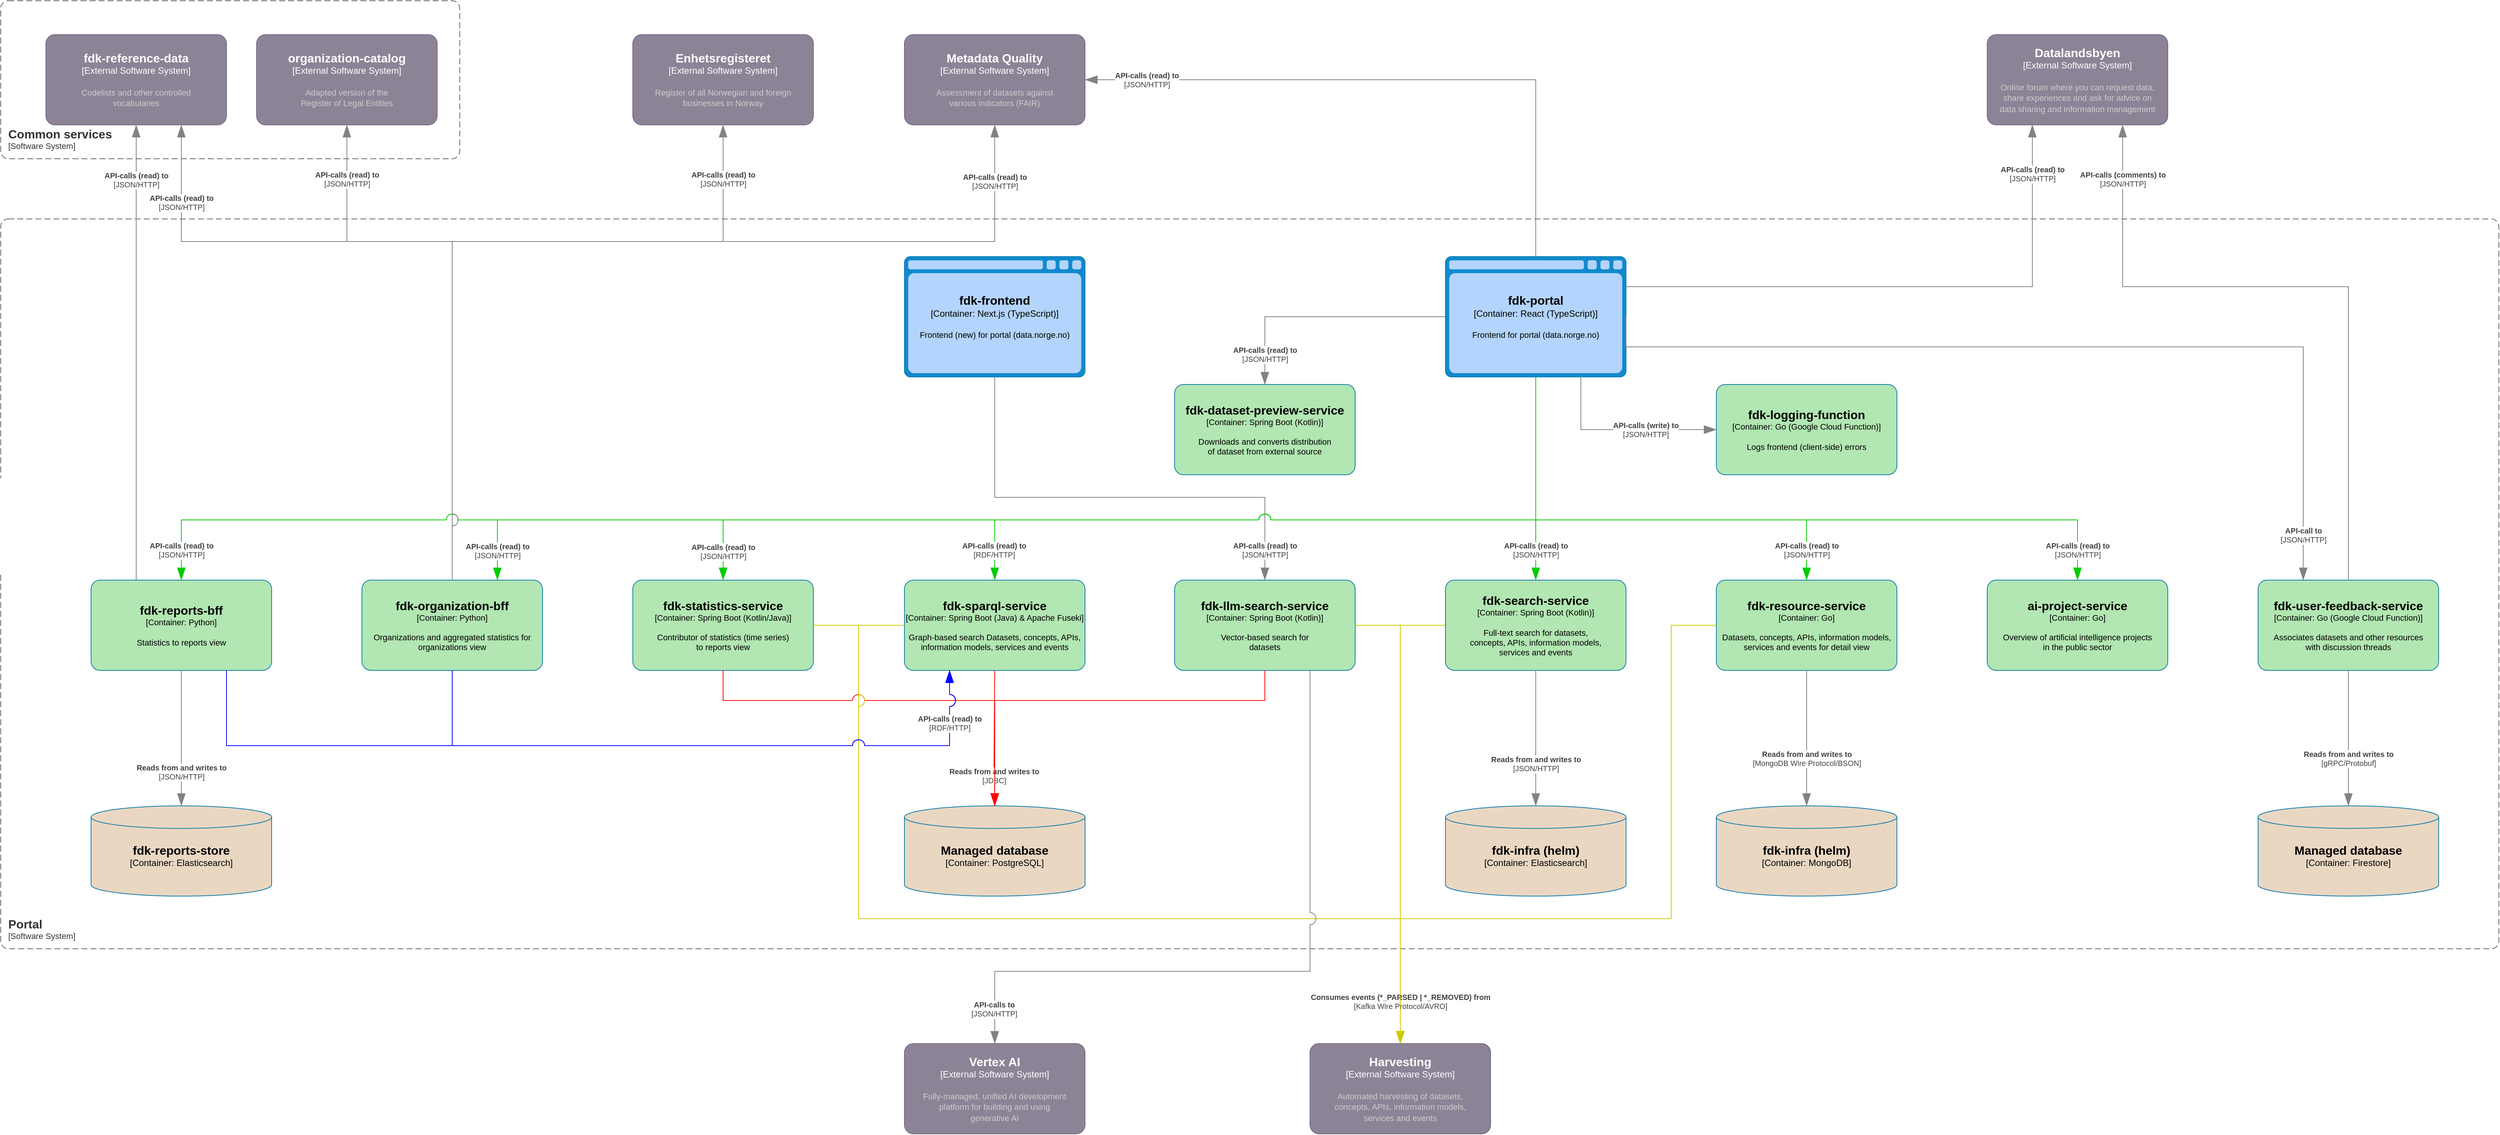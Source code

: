 <mxfile version="25.0.2">
  <diagram name="Page-1" id="CHSYY_IPw7a2U_cXjG4j">
    <mxGraphModel dx="2901" dy="3495" grid="1" gridSize="10" guides="1" tooltips="1" connect="1" arrows="1" fold="1" page="1" pageScale="1" pageWidth="827" pageHeight="1169" math="0" shadow="0">
      <root>
        <mxCell id="0" />
        <mxCell id="1" parent="0" />
        <object placeholders="1" c4Name="Portal" c4Type="SystemScopeBoundary" c4Application="Software System" label="&lt;font style=&quot;font-size: 16px&quot;&gt;&lt;b&gt;&lt;div style=&quot;text-align: left&quot;&gt;%c4Name%&lt;/div&gt;&lt;/b&gt;&lt;/font&gt;&lt;div style=&quot;text-align: left&quot;&gt;[%c4Application%]&lt;/div&gt;" id="zUsKD4K7rriTjfUqck5X-15">
          <mxCell style="rounded=1;fontSize=11;whiteSpace=wrap;html=1;dashed=1;arcSize=20;fillColor=none;strokeColor=#666666;fontColor=#333333;labelBackgroundColor=none;align=left;verticalAlign=bottom;labelBorderColor=none;spacingTop=0;spacing=10;dashPattern=8 4;metaEdit=1;rotatable=0;perimeter=rectanglePerimeter;noLabel=0;labelPadding=0;allowArrows=0;connectable=0;expand=0;recursiveResize=0;editable=1;pointerEvents=0;absoluteArcSize=1;points=[[0.25,0,0],[0.5,0,0],[0.75,0,0],[1,0.25,0],[1,0.5,0],[1,0.75,0],[0.75,1,0],[0.5,1,0],[0.25,1,0],[0,0.75,0],[0,0.5,0],[0,0.25,0]];" parent="1" vertex="1">
            <mxGeometry x="-200" y="-1740" width="3320" height="970" as="geometry" />
          </mxCell>
        </object>
        <object placeholders="1" c4Name="fdk-resource-service" c4Type="Container" c4Technology="Go" c4Description="Datasets, concepts, APIs, information models, &#xa;services and events for detail view" label="&lt;font style=&quot;font-size: 16px&quot;&gt;&lt;b&gt;%c4Name%&lt;/b&gt;&lt;/font&gt;&lt;div&gt;[%c4Type%: %c4Technology%]&lt;/div&gt;&lt;br&gt;&lt;div&gt;&lt;font style=&quot;font-size: 11px&quot;&gt;&lt;font&gt;%c4Description%&lt;/font&gt;&lt;/font&gt;&lt;/div&gt;" link="https://github.com/Informasjonsforvaltning/fdk-resource-service" id="XxImVjkveBySnBUIPTH4-15">
          <mxCell style="rounded=1;whiteSpace=wrap;html=1;fontSize=11;labelBackgroundColor=none;fillColor=#B2E6B2;fontColor=#000000;align=center;arcSize=10;strokeColor=#0E7DAD;metaEdit=1;resizable=0;points=[[0.25,0,0],[0.5,0,0],[0.75,0,0],[1,0.25,0],[1,0.5,0],[1,0.75,0],[0.75,1,0],[0.5,1,0],[0.25,1,0],[0,0.75,0],[0,0.5,0],[0,0.25,0]];" parent="1" vertex="1">
            <mxGeometry x="2080" y="-1260" width="240" height="120" as="geometry" />
          </mxCell>
        </object>
        <object placeholders="1" c4Name="fdk-infra (helm)" c4Type="Container" c4Technology="MongoDB" c4Description="" label="&lt;font style=&quot;font-size: 16px&quot;&gt;&lt;b&gt;%c4Name%&lt;/b&gt;&lt;/font&gt;&lt;div&gt;[%c4Type%:&amp;nbsp;%c4Technology%]&lt;/div&gt;&lt;br&gt;&lt;div&gt;&lt;font style=&quot;font-size: 11px&quot;&gt;&lt;font&gt;%c4Description%&lt;/font&gt;&lt;/font&gt;&lt;/div&gt;" link="https://github.com/Informasjonsforvaltning/fdk-infra" id="XxImVjkveBySnBUIPTH4-16">
          <mxCell style="shape=cylinder3;size=15;whiteSpace=wrap;html=1;boundedLbl=1;rounded=0;labelBackgroundColor=none;fillColor=#EAD7C2;fontSize=12;fontColor=#000000;align=center;strokeColor=#0E7DAD;metaEdit=1;points=[[0.5,0,0],[1,0.25,0],[1,0.5,0],[1,0.75,0],[0.5,1,0],[0,0.75,0],[0,0.5,0],[0,0.25,0]];resizable=0;" parent="1" vertex="1">
            <mxGeometry x="2080" y="-960" width="240" height="120" as="geometry" />
          </mxCell>
        </object>
        <object placeholders="1" c4Type="Relationship" c4Technology="MongoDB Wire Protocol/BSON" c4Description="Reads from and writes to" label="&lt;div style=&quot;text-align: left&quot;&gt;&lt;div style=&quot;text-align: center&quot;&gt;&lt;b&gt;%c4Description%&lt;/b&gt;&lt;/div&gt;&lt;div style=&quot;text-align: center&quot;&gt;[%c4Technology%]&lt;/div&gt;&lt;/div&gt;" id="XxImVjkveBySnBUIPTH4-17">
          <mxCell style="endArrow=blockThin;html=1;fontSize=10;fontColor=#404040;strokeWidth=1;endFill=1;strokeColor=#828282;elbow=vertical;metaEdit=1;endSize=14;startSize=14;jumpStyle=arc;jumpSize=16;rounded=0;edgeStyle=orthogonalEdgeStyle;entryX=0.5;entryY=0;entryDx=0;entryDy=0;entryPerimeter=0;exitX=0.5;exitY=1;exitDx=0;exitDy=0;exitPerimeter=0;" parent="1" source="XxImVjkveBySnBUIPTH4-15" target="XxImVjkveBySnBUIPTH4-16" edge="1">
            <mxGeometry x="0.294" width="240" relative="1" as="geometry">
              <mxPoint x="2530" y="-1020" as="sourcePoint" />
              <mxPoint x="2390" y="-1010" as="targetPoint" />
              <Array as="points" />
              <mxPoint as="offset" />
            </mxGeometry>
          </mxCell>
        </object>
        <object placeholders="1" c4Type="Relationship" c4Technology="Kafka Wire Protocol/AVRO" c4Description="Consumes events (*_PARSED | *_REMOVED) from" label="&lt;div style=&quot;text-align: left&quot;&gt;&lt;div style=&quot;text-align: center&quot;&gt;&lt;b&gt;%c4Description%&lt;/b&gt;&lt;/div&gt;&lt;div style=&quot;text-align: center&quot;&gt;[%c4Technology%]&lt;/div&gt;&lt;/div&gt;" id="XxImVjkveBySnBUIPTH4-18">
          <mxCell style="endArrow=blockThin;html=1;fontSize=10;fontColor=#404040;strokeWidth=1;endFill=1;strokeColor=#CCCC00;elbow=vertical;metaEdit=1;endSize=14;startSize=14;jumpStyle=arc;jumpSize=16;rounded=0;edgeStyle=orthogonalEdgeStyle;exitX=0;exitY=0.5;exitDx=0;exitDy=0;exitPerimeter=0;entryX=0.5;entryY=0;entryDx=0;entryDy=0;entryPerimeter=0;" parent="1" source="p7JK2u9Tp6FGzR-S2-2a-5" target="sZRFwcGclXvXQx350i3U-1" edge="1">
            <mxGeometry x="0.818" width="240" relative="1" as="geometry">
              <mxPoint x="2170" y="-1430" as="sourcePoint" />
              <mxPoint x="1720" y="-630" as="targetPoint" />
              <mxPoint as="offset" />
              <Array as="points">
                <mxPoint x="1660" y="-1200" />
              </Array>
            </mxGeometry>
          </mxCell>
        </object>
        <object placeholders="1" c4Name="fdk-llm-search-service" c4Type="Container" c4Technology="Spring Boot (Kotlin)" c4Description="Vector-based search for &#xa;datasets" label="&lt;font style=&quot;font-size: 16px&quot;&gt;&lt;b&gt;%c4Name%&lt;/b&gt;&lt;/font&gt;&lt;div&gt;[%c4Type%: %c4Technology%]&lt;/div&gt;&lt;br&gt;&lt;div&gt;&lt;font style=&quot;font-size: 11px&quot;&gt;&lt;font&gt;%c4Description%&lt;/font&gt;&lt;/font&gt;&lt;/div&gt;" link="https://github.com/Informasjonsforvaltning/fdk-llm-search-service" id="p7JK2u9Tp6FGzR-S2-2a-1">
          <mxCell style="rounded=1;whiteSpace=wrap;html=1;fontSize=11;labelBackgroundColor=none;fillColor=#B2E6B2;fontColor=#000000;align=center;arcSize=10;strokeColor=#0E7DAD;metaEdit=1;resizable=0;points=[[0.25,0,0],[0.5,0,0],[0.75,0,0],[1,0.25,0],[1,0.5,0],[1,0.75,0],[0.75,1,0],[0.5,1,0],[0.25,1,0],[0,0.75,0],[0,0.5,0],[0,0.25,0]];" parent="1" vertex="1">
            <mxGeometry x="1360" y="-1260" width="240" height="120" as="geometry" />
          </mxCell>
        </object>
        <object placeholders="1" c4Name="Managed database" c4Type="Container" c4Technology="PostgreSQL" c4Description="" label="&lt;font style=&quot;font-size: 16px&quot;&gt;&lt;b&gt;%c4Name%&lt;/b&gt;&lt;/font&gt;&lt;div&gt;[%c4Type%:&amp;nbsp;%c4Technology%]&lt;/div&gt;&lt;br&gt;&lt;div&gt;&lt;font style=&quot;font-size: 11px&quot;&gt;&lt;font&gt;%c4Description%&lt;/font&gt;&lt;/font&gt;&lt;/div&gt;" id="p7JK2u9Tp6FGzR-S2-2a-3">
          <mxCell style="shape=cylinder3;size=15;whiteSpace=wrap;html=1;boundedLbl=1;rounded=0;labelBackgroundColor=none;fillColor=#EAD7C2;fontSize=12;fontColor=#000000;align=center;strokeColor=#0E7DAD;metaEdit=1;points=[[0.5,0,0],[1,0.25,0],[1,0.5,0],[1,0.75,0],[0.5,1,0],[0,0.75,0],[0,0.5,0],[0,0.25,0]];resizable=0;" parent="1" vertex="1">
            <mxGeometry x="1001" y="-960" width="240" height="120" as="geometry" />
          </mxCell>
        </object>
        <object placeholders="1" c4Name="fdk-search-service" c4Type="Container" c4Technology="Spring Boot (Kotlin)" c4Description="Full-text search for datasets,&#xa;concepts, APIs, information models, &#xa;services and events" label="&lt;font style=&quot;font-size: 16px&quot;&gt;&lt;b&gt;%c4Name%&lt;/b&gt;&lt;/font&gt;&lt;div&gt;[%c4Type%: %c4Technology%]&lt;/div&gt;&lt;br&gt;&lt;div&gt;&lt;font style=&quot;font-size: 11px&quot;&gt;&lt;font&gt;%c4Description%&lt;/font&gt;&lt;/font&gt;&lt;/div&gt;" link="https://github.com/Informasjonsforvaltning/fdk-search-service" id="p7JK2u9Tp6FGzR-S2-2a-5">
          <mxCell style="rounded=1;whiteSpace=wrap;html=1;fontSize=11;labelBackgroundColor=none;fillColor=#B2E6B2;fontColor=#000000;align=center;arcSize=10;strokeColor=#0E7DAD;metaEdit=1;resizable=0;points=[[0.25,0,0],[0.5,0,0],[0.75,0,0],[1,0.25,0],[1,0.5,0],[1,0.75,0],[0.75,1,0],[0.5,1,0],[0.25,1,0],[0,0.75,0],[0,0.5,0],[0,0.25,0]];" parent="1" vertex="1">
            <mxGeometry x="1720" y="-1260" width="240" height="120" as="geometry" />
          </mxCell>
        </object>
        <object placeholders="1" c4Name="fdk-infra (helm)" c4Type="Container" c4Technology="Elasticsearch" c4Description="" label="&lt;font style=&quot;font-size: 16px&quot;&gt;&lt;b&gt;%c4Name%&lt;/b&gt;&lt;/font&gt;&lt;div&gt;[%c4Type%:&amp;nbsp;%c4Technology%]&lt;/div&gt;&lt;br&gt;&lt;div&gt;&lt;font style=&quot;font-size: 11px&quot;&gt;&lt;font&gt;%c4Description%&lt;/font&gt;&lt;/font&gt;&lt;/div&gt;" link="https://github.com/Informasjonsforvaltning/fdk-infra" id="p7JK2u9Tp6FGzR-S2-2a-6">
          <mxCell style="shape=cylinder3;size=15;whiteSpace=wrap;html=1;boundedLbl=1;rounded=0;labelBackgroundColor=none;fillColor=#EAD7C2;fontSize=12;fontColor=#000000;align=center;strokeColor=#0E7DAD;metaEdit=1;points=[[0.5,0,0],[1,0.25,0],[1,0.5,0],[1,0.75,0],[0.5,1,0],[0,0.75,0],[0,0.5,0],[0,0.25,0]];resizable=0;" parent="1" vertex="1">
            <mxGeometry x="1720" y="-960" width="240" height="120" as="geometry" />
          </mxCell>
        </object>
        <object placeholders="1" c4Type="Relationship" c4Technology="JDBC" c4Description="Reads from and writes to" label="&lt;div style=&quot;text-align: left&quot;&gt;&lt;div style=&quot;text-align: center&quot;&gt;&lt;b&gt;%c4Description%&lt;/b&gt;&lt;/div&gt;&lt;div style=&quot;text-align: center&quot;&gt;[%c4Technology%]&lt;/div&gt;&lt;/div&gt;" id="nW2NECH-qGp-yP3_x7-t-1">
          <mxCell style="endArrow=blockThin;html=1;fontSize=10;fontColor=#404040;strokeWidth=1;endFill=1;strokeColor=#FF0000;elbow=vertical;metaEdit=1;endSize=14;startSize=14;jumpStyle=arc;jumpSize=16;rounded=0;edgeStyle=orthogonalEdgeStyle;exitX=0.5;exitY=1;exitDx=0;exitDy=0;exitPerimeter=0;entryX=0.5;entryY=0;entryDx=0;entryDy=0;entryPerimeter=0;" parent="1" source="nW2NECH-qGp-yP3_x7-t-4" target="p7JK2u9Tp6FGzR-S2-2a-3" edge="1">
            <mxGeometry x="0.56" y="-1" width="240" relative="1" as="geometry">
              <mxPoint x="1790" y="-1300" as="sourcePoint" />
              <mxPoint x="1410" y="-930" as="targetPoint" />
              <Array as="points">
                <mxPoint x="1121" y="-1100" />
                <mxPoint x="1120" y="-1100" />
                <mxPoint x="1120" y="-1010" />
                <mxPoint x="1121" y="-1010" />
              </Array>
              <mxPoint as="offset" />
            </mxGeometry>
          </mxCell>
        </object>
        <object placeholders="1" c4Type="Relationship" c4Technology="JSON/HTTP" c4Description="Reads from and writes to" label="&lt;div style=&quot;text-align: left&quot;&gt;&lt;div style=&quot;text-align: center&quot;&gt;&lt;b&gt;%c4Description%&lt;/b&gt;&lt;/div&gt;&lt;div style=&quot;text-align: center&quot;&gt;[%c4Technology%]&lt;/div&gt;&lt;/div&gt;" id="nW2NECH-qGp-yP3_x7-t-2">
          <mxCell style="endArrow=blockThin;html=1;fontSize=10;fontColor=#404040;strokeWidth=1;endFill=1;strokeColor=#828282;elbow=vertical;metaEdit=1;endSize=14;startSize=14;jumpStyle=arc;jumpSize=16;rounded=0;edgeStyle=orthogonalEdgeStyle;exitX=0.5;exitY=1;exitDx=0;exitDy=0;exitPerimeter=0;entryX=0.5;entryY=0;entryDx=0;entryDy=0;entryPerimeter=0;" parent="1" source="p7JK2u9Tp6FGzR-S2-2a-5" target="p7JK2u9Tp6FGzR-S2-2a-6" edge="1">
            <mxGeometry x="0.375" width="240" relative="1" as="geometry">
              <mxPoint x="2380" y="-1293" as="sourcePoint" />
              <mxPoint x="2170" y="-1863" as="targetPoint" />
              <Array as="points">
                <mxPoint x="1840" y="-1070" />
                <mxPoint x="1840" y="-1070" />
              </Array>
              <mxPoint as="offset" />
            </mxGeometry>
          </mxCell>
        </object>
        <object placeholders="1" c4Name="fdk-sparql-service" c4Type="Container" c4Technology="Spring Boot (Java) &amp; Apache Fuseki" c4Description="Graph-based search Datasets, concepts, APIs, information models, services and events" label="&lt;font style=&quot;font-size: 16px&quot;&gt;&lt;b&gt;%c4Name%&lt;/b&gt;&lt;/font&gt;&lt;div&gt;[%c4Type%: %c4Technology%]&lt;/div&gt;&lt;br&gt;&lt;div&gt;&lt;font style=&quot;font-size: 11px&quot;&gt;&lt;font&gt;%c4Description%&lt;/font&gt;&lt;/font&gt;&lt;/div&gt;" link="https://github.com/Informasjonsforvaltning/fdk-sparql-service" id="nW2NECH-qGp-yP3_x7-t-4">
          <mxCell style="rounded=1;whiteSpace=wrap;html=1;fontSize=11;labelBackgroundColor=none;fillColor=#B2E6B2;fontColor=#000000;align=center;arcSize=10;strokeColor=#0E7DAD;metaEdit=1;resizable=0;points=[[0.25,0,0],[0.5,0,0],[0.75,0,0],[1,0.25,0],[1,0.5,0],[1,0.75,0],[0.75,1,0],[0.5,1,0],[0.25,1,0],[0,0.75,0],[0,0.5,0],[0,0.25,0]];" parent="1" vertex="1">
            <mxGeometry x="1001" y="-1260" width="240" height="120" as="geometry" />
          </mxCell>
        </object>
        <object placeholders="1" c4Type="Relationship" id="nW2NECH-qGp-yP3_x7-t-5">
          <mxCell style="endArrow=blockThin;html=1;fontSize=10;fontColor=#404040;strokeWidth=1;endFill=1;strokeColor=#CCCC00;elbow=vertical;metaEdit=1;endSize=14;startSize=14;jumpStyle=arc;jumpSize=16;rounded=0;edgeStyle=orthogonalEdgeStyle;entryX=0.5;entryY=0;entryDx=0;entryDy=0;entryPerimeter=0;exitX=0;exitY=0.5;exitDx=0;exitDy=0;exitPerimeter=0;" parent="1" source="XxImVjkveBySnBUIPTH4-15" target="sZRFwcGclXvXQx350i3U-1" edge="1">
            <mxGeometry width="240" relative="1" as="geometry">
              <mxPoint x="1910" y="-1250" as="sourcePoint" />
              <mxPoint x="1720" y="-630" as="targetPoint" />
              <Array as="points">
                <mxPoint x="2020" y="-1200" />
                <mxPoint x="2020" y="-810" />
                <mxPoint x="1660" y="-810" />
              </Array>
            </mxGeometry>
          </mxCell>
        </object>
        <object placeholders="1" c4Type="Relationship" id="nW2NECH-qGp-yP3_x7-t-6">
          <mxCell style="endArrow=blockThin;html=1;fontSize=10;fontColor=#404040;strokeWidth=1;endFill=1;strokeColor=#CCCC00;elbow=vertical;metaEdit=1;endSize=14;startSize=14;jumpStyle=arc;jumpSize=16;rounded=0;edgeStyle=orthogonalEdgeStyle;exitX=1;exitY=0.5;exitDx=0;exitDy=0;exitPerimeter=0;entryX=0.5;entryY=0;entryDx=0;entryDy=0;entryPerimeter=0;" parent="1" source="p7JK2u9Tp6FGzR-S2-2a-1" target="sZRFwcGclXvXQx350i3U-1" edge="1">
            <mxGeometry width="240" relative="1" as="geometry">
              <mxPoint x="1910" y="-1250" as="sourcePoint" />
              <mxPoint x="1720" y="-630" as="targetPoint" />
              <Array as="points">
                <mxPoint x="1660" y="-1200" />
              </Array>
            </mxGeometry>
          </mxCell>
        </object>
        <object placeholders="1" c4Type="Relationship" id="nW2NECH-qGp-yP3_x7-t-7">
          <mxCell style="endArrow=blockThin;html=1;fontSize=10;fontColor=#404040;strokeWidth=1;endFill=1;strokeColor=#CCCC00;elbow=vertical;metaEdit=1;endSize=14;startSize=14;jumpStyle=arc;jumpSize=16;rounded=0;edgeStyle=orthogonalEdgeStyle;exitX=0;exitY=0.5;exitDx=0;exitDy=0;exitPerimeter=0;entryX=0.5;entryY=0;entryDx=0;entryDy=0;entryPerimeter=0;" parent="1" source="nW2NECH-qGp-yP3_x7-t-4" target="sZRFwcGclXvXQx350i3U-1" edge="1">
            <mxGeometry width="240" relative="1" as="geometry">
              <mxPoint x="1570" y="-1310" as="sourcePoint" />
              <mxPoint x="1720" y="-630" as="targetPoint" />
              <Array as="points">
                <mxPoint x="940" y="-1200" />
                <mxPoint x="940" y="-810" />
                <mxPoint x="1660" y="-810" />
              </Array>
            </mxGeometry>
          </mxCell>
        </object>
        <object placeholders="1" c4Type="Relationship" id="nW2NECH-qGp-yP3_x7-t-9">
          <mxCell style="endArrow=blockThin;html=1;fontSize=10;fontColor=#404040;strokeWidth=1;endFill=1;strokeColor=#FF0000;elbow=vertical;metaEdit=1;endSize=14;startSize=14;jumpStyle=arc;jumpSize=16;rounded=0;edgeStyle=orthogonalEdgeStyle;exitX=0.5;exitY=1;exitDx=0;exitDy=0;exitPerimeter=0;entryX=0.5;entryY=0;entryDx=0;entryDy=0;entryPerimeter=0;" parent="1" source="p7JK2u9Tp6FGzR-S2-2a-1" target="p7JK2u9Tp6FGzR-S2-2a-3" edge="1">
            <mxGeometry width="240" relative="1" as="geometry">
              <mxPoint x="1290" y="-1190" as="sourcePoint" />
              <mxPoint x="1340" y="-1290" as="targetPoint" />
              <Array as="points">
                <mxPoint x="1480" y="-1100" />
                <mxPoint x="1121" y="-1100" />
              </Array>
            </mxGeometry>
          </mxCell>
        </object>
        <object placeholders="1" c4Name="fdk-portal" c4Type="Container" c4Technology="React (TypeScript)" c4Description="Frontend for portal (data.norge.no)" label="&lt;font style=&quot;font-size: 16px&quot;&gt;&lt;b&gt;%c4Name%&lt;/b&gt;&lt;/font&gt;&lt;div&gt;[%c4Type%:&amp;nbsp;%c4Technology%]&lt;/div&gt;&lt;br&gt;&lt;div&gt;&lt;font style=&quot;font-size: 11px&quot;&gt;&lt;font&gt;%c4Description%&lt;/font&gt;&lt;/font&gt;&lt;/div&gt;" link="https://github.com/Informasjonsforvaltning/fdk-portal" id="nW2NECH-qGp-yP3_x7-t-11">
          <mxCell style="shape=mxgraph.c4.webBrowserContainer2;whiteSpace=wrap;html=1;boundedLbl=1;rounded=0;labelBackgroundColor=none;strokeColor=#118ACD;fillColor=#B3D4FC;strokeColor=#118ACD;strokeColor2=#0E7DAD;fontSize=12;fontColor=#000000;align=center;metaEdit=1;points=[[0.5,0,0],[1,0.25,0],[1,0.5,0],[1,0.75,0],[0.5,1,0],[0,0.75,0],[0,0.5,0],[0,0.25,0]];resizable=0;" parent="1" vertex="1">
            <mxGeometry x="1720" y="-1690" width="240" height="160" as="geometry" />
          </mxCell>
        </object>
        <object placeholders="1" c4Name="fdk-frontend" c4Type="Container" c4Technology="Next.js (TypeScript)" c4Description="Frontend (new) for portal (data.norge.no)" label="&lt;font style=&quot;font-size: 16px&quot;&gt;&lt;b&gt;%c4Name%&lt;/b&gt;&lt;/font&gt;&lt;div&gt;[%c4Type%:&amp;nbsp;%c4Technology%]&lt;/div&gt;&lt;br&gt;&lt;div&gt;&lt;font style=&quot;font-size: 11px&quot;&gt;&lt;font&gt;%c4Description%&lt;/font&gt;&lt;/font&gt;&lt;/div&gt;" link="https://github.com/Informasjonsforvaltning/fdk-frontend" id="nW2NECH-qGp-yP3_x7-t-12">
          <mxCell style="shape=mxgraph.c4.webBrowserContainer2;whiteSpace=wrap;html=1;boundedLbl=1;rounded=0;labelBackgroundColor=none;strokeColor=#118ACD;fillColor=#B3D4FC;strokeColor=#118ACD;strokeColor2=#0E7DAD;fontSize=12;fontColor=#000000;align=center;metaEdit=1;points=[[0.5,0,0],[1,0.25,0],[1,0.5,0],[1,0.75,0],[0.5,1,0],[0,0.75,0],[0,0.5,0],[0,0.25,0]];resizable=0;" parent="1" vertex="1">
            <mxGeometry x="1001" y="-1690" width="240" height="160" as="geometry" />
          </mxCell>
        </object>
        <object placeholders="1" c4Name="fdk-statistics-service" c4Type="Container" c4Technology="Spring Boot (Kotlin/Java)" c4Description="Contributor of statistics (time series) &#xa;to reports view" label="&lt;font style=&quot;font-size: 16px&quot;&gt;&lt;b&gt;%c4Name%&lt;/b&gt;&lt;/font&gt;&lt;div&gt;[%c4Type%: %c4Technology%]&lt;/div&gt;&lt;br&gt;&lt;div&gt;&lt;font style=&quot;font-size: 11px&quot;&gt;&lt;font&gt;%c4Description%&lt;/font&gt;&lt;/font&gt;&lt;/div&gt;" link="https://github.com/Informasjonsforvaltning/fdk-statistics-service" id="nW2NECH-qGp-yP3_x7-t-14">
          <mxCell style="rounded=1;whiteSpace=wrap;html=1;fontSize=11;labelBackgroundColor=none;fillColor=#B2E6B2;fontColor=#000000;align=center;arcSize=10;strokeColor=#0E7DAD;metaEdit=1;resizable=0;points=[[0.25,0,0],[0.5,0,0],[0.75,0,0],[1,0.25,0],[1,0.5,0],[1,0.75,0],[0.75,1,0],[0.5,1,0],[0.25,1,0],[0,0.75,0],[0,0.5,0],[0,0.25,0]];" parent="1" vertex="1">
            <mxGeometry x="640" y="-1260" width="240" height="120" as="geometry" />
          </mxCell>
        </object>
        <object placeholders="1" c4Type="Relationship" id="nW2NECH-qGp-yP3_x7-t-15">
          <mxCell style="endArrow=blockThin;html=1;fontSize=10;fontColor=#404040;strokeWidth=1;endFill=1;strokeColor=#FF0000;elbow=vertical;metaEdit=1;endSize=14;startSize=14;jumpStyle=arc;jumpSize=16;rounded=0;edgeStyle=orthogonalEdgeStyle;exitX=0.5;exitY=1;exitDx=0;exitDy=0;exitPerimeter=0;entryX=0.5;entryY=0;entryDx=0;entryDy=0;entryPerimeter=0;" parent="1" source="nW2NECH-qGp-yP3_x7-t-14" target="p7JK2u9Tp6FGzR-S2-2a-3" edge="1">
            <mxGeometry width="240" relative="1" as="geometry">
              <mxPoint x="880" y="-1130" as="sourcePoint" />
              <mxPoint x="980" y="-970" as="targetPoint" />
              <Array as="points">
                <mxPoint x="760" y="-1100" />
                <mxPoint x="1121" y="-1100" />
              </Array>
            </mxGeometry>
          </mxCell>
        </object>
        <object placeholders="1" c4Name="ai-project-service" c4Type="Container" c4Technology="Go" c4Description="Overview of artificial intelligence projects &#xa;in the public sector " label="&lt;font style=&quot;font-size: 16px&quot;&gt;&lt;b&gt;%c4Name%&lt;/b&gt;&lt;/font&gt;&lt;div&gt;[%c4Type%: %c4Technology%]&lt;/div&gt;&lt;br&gt;&lt;div&gt;&lt;font style=&quot;font-size: 11px&quot;&gt;&lt;font&gt;%c4Description%&lt;/font&gt;&lt;/font&gt;&lt;/div&gt;" link="https://github.com/Informasjonsforvaltning/ai-project-service" id="nW2NECH-qGp-yP3_x7-t-16">
          <mxCell style="rounded=1;whiteSpace=wrap;html=1;fontSize=11;labelBackgroundColor=none;fillColor=#B2E6B2;fontColor=#000000;align=center;arcSize=10;strokeColor=#0E7DAD;metaEdit=1;resizable=0;points=[[0.25,0,0],[0.5,0,0],[0.75,0,0],[1,0.25,0],[1,0.5,0],[1,0.75,0],[0.75,1,0],[0.5,1,0],[0.25,1,0],[0,0.75,0],[0,0.5,0],[0,0.25,0]];" parent="1" vertex="1">
            <mxGeometry x="2440" y="-1260" width="240" height="120" as="geometry" />
          </mxCell>
        </object>
        <object placeholders="1" c4Name="Metadata Quality" c4Type="External Software System" c4Description="Assessment of datasets against &#xa;various indicators (FAIR) " label="&lt;font style=&quot;font-size: 16px&quot;&gt;&lt;b&gt;%c4Name%&lt;/b&gt;&lt;/font&gt;&lt;div&gt;[%c4Type%]&lt;/div&gt;&lt;br&gt;&lt;div&gt;&lt;font style=&quot;font-size: 11px&quot;&gt;&lt;font color=&quot;#cccccc&quot;&gt;%c4Description%&lt;/font&gt;&lt;/div&gt;" id="_vyxTcZw6GyeY8RxzNZZ-1">
          <mxCell style="rounded=1;whiteSpace=wrap;html=1;labelBackgroundColor=none;fillColor=#8C8496;fontColor=#ffffff;align=center;arcSize=10;strokeColor=#736782;metaEdit=1;resizable=0;points=[[0.25,0,0],[0.5,0,0],[0.75,0,0],[1,0.25,0],[1,0.5,0],[1,0.75,0],[0.75,1,0],[0.5,1,0],[0.25,1,0],[0,0.75,0],[0,0.5,0],[0,0.25,0]];" parent="1" vertex="1">
            <mxGeometry x="1001" y="-1985" width="240" height="120" as="geometry" />
          </mxCell>
        </object>
        <object placeholders="1" c4Type="Relationship" c4Technology="JSON/HTTP" c4Description="API-calls (read) to" label="&lt;div style=&quot;text-align: left&quot;&gt;&lt;div style=&quot;text-align: center&quot;&gt;&lt;b&gt;%c4Description%&lt;/b&gt;&lt;/div&gt;&lt;div style=&quot;text-align: center&quot;&gt;[%c4Technology%]&lt;/div&gt;&lt;/div&gt;" id="u2mvewKN4Tb6ZUrqV5FW-1">
          <mxCell style="endArrow=blockThin;html=1;fontSize=10;fontColor=#404040;strokeWidth=1;endFill=1;strokeColor=#828282;elbow=vertical;metaEdit=1;endSize=14;startSize=14;jumpStyle=arc;jumpSize=16;rounded=0;edgeStyle=orthogonalEdgeStyle;exitX=0.5;exitY=1;exitDx=0;exitDy=0;exitPerimeter=0;entryX=0.5;entryY=0;entryDx=0;entryDy=0;entryPerimeter=0;" parent="1" source="nW2NECH-qGp-yP3_x7-t-12" target="p7JK2u9Tp6FGzR-S2-2a-1" edge="1">
            <mxGeometry x="0.873" width="240" relative="1" as="geometry">
              <mxPoint x="1720" y="-1130" as="sourcePoint" />
              <mxPoint x="1720" y="-970" as="targetPoint" />
              <Array as="points">
                <mxPoint x="1121" y="-1370" />
                <mxPoint x="1480" y="-1370" />
              </Array>
              <mxPoint as="offset" />
            </mxGeometry>
          </mxCell>
        </object>
        <object placeholders="1" c4Type="Relationship" c4Technology="JSON/HTTP" c4Description="API-calls (read) to" label="&lt;div style=&quot;text-align: left&quot;&gt;&lt;div style=&quot;text-align: center&quot;&gt;&lt;b&gt;%c4Description%&lt;/b&gt;&lt;/div&gt;&lt;div style=&quot;text-align: center&quot;&gt;[%c4Technology%]&lt;/div&gt;&lt;/div&gt;" id="u2mvewKN4Tb6ZUrqV5FW-2">
          <mxCell style="endArrow=blockThin;html=1;fontSize=10;fontColor=#404040;strokeWidth=1;endFill=1;strokeColor=#00CC00;elbow=vertical;metaEdit=1;endSize=14;startSize=14;jumpStyle=arc;jumpSize=16;rounded=0;edgeStyle=orthogonalEdgeStyle;exitX=0.5;exitY=1;exitDx=0;exitDy=0;exitPerimeter=0;entryX=0.5;entryY=0;entryDx=0;entryDy=0;entryPerimeter=0;" parent="1" source="nW2NECH-qGp-yP3_x7-t-11" target="p7JK2u9Tp6FGzR-S2-2a-5" edge="1">
            <mxGeometry x="0.704" width="240" relative="1" as="geometry">
              <mxPoint x="1300" y="-1520" as="sourcePoint" />
              <mxPoint x="1300" y="-1250" as="targetPoint" />
              <Array as="points">
                <mxPoint x="1840" y="-1420" />
                <mxPoint x="1840" y="-1420" />
              </Array>
              <mxPoint as="offset" />
            </mxGeometry>
          </mxCell>
        </object>
        <object placeholders="1" c4Type="Relationship" id="u2mvewKN4Tb6ZUrqV5FW-9">
          <mxCell style="endArrow=blockThin;html=1;fontSize=10;fontColor=#404040;strokeWidth=1;endFill=1;strokeColor=#CCCC00;elbow=vertical;metaEdit=1;endSize=14;startSize=14;jumpStyle=arc;jumpSize=16;rounded=0;edgeStyle=orthogonalEdgeStyle;exitX=1;exitY=0.5;exitDx=0;exitDy=0;exitPerimeter=0;entryX=0.5;entryY=0;entryDx=0;entryDy=0;entryPerimeter=0;" parent="1" source="nW2NECH-qGp-yP3_x7-t-14" target="sZRFwcGclXvXQx350i3U-1" edge="1">
            <mxGeometry width="240" relative="1" as="geometry">
              <mxPoint x="810" y="-1190" as="sourcePoint" />
              <mxPoint x="1940" y="-720" as="targetPoint" />
              <Array as="points">
                <mxPoint x="940" y="-1200" />
                <mxPoint x="940" y="-810" />
                <mxPoint x="1660" y="-810" />
              </Array>
            </mxGeometry>
          </mxCell>
        </object>
        <object placeholders="1" c4Name="Harvesting" c4Type="External Software System" c4Description="Automated harvesting of datasets, &#xa;concepts, APIs, information models, &#xa;services and events" label="&lt;font style=&quot;font-size: 16px&quot;&gt;&lt;b&gt;%c4Name%&lt;/b&gt;&lt;/font&gt;&lt;div&gt;[%c4Type%]&lt;/div&gt;&lt;br&gt;&lt;div&gt;&lt;font style=&quot;font-size: 11px&quot;&gt;&lt;font color=&quot;#cccccc&quot;&gt;%c4Description%&lt;/font&gt;&lt;/div&gt;" id="sZRFwcGclXvXQx350i3U-1">
          <mxCell style="rounded=1;whiteSpace=wrap;html=1;labelBackgroundColor=none;fillColor=#8C8496;fontColor=#ffffff;align=center;arcSize=10;strokeColor=#736782;metaEdit=1;resizable=0;points=[[0.25,0,0],[0.5,0,0],[0.75,0,0],[1,0.25,0],[1,0.5,0],[1,0.75,0],[0.75,1,0],[0.5,1,0],[0.25,1,0],[0,0.75,0],[0,0.5,0],[0,0.25,0]];" parent="1" vertex="1">
            <mxGeometry x="1540" y="-644" width="240" height="120" as="geometry" />
          </mxCell>
        </object>
        <object placeholders="1" c4Name="fdk-organization-bff" c4Type="Container" c4Technology="Python" c4Description="Organizations and aggregated statistics for &#xa;organizations view" label="&lt;font style=&quot;font-size: 16px&quot;&gt;&lt;b&gt;%c4Name%&lt;/b&gt;&lt;/font&gt;&lt;div&gt;[%c4Type%: %c4Technology%]&lt;/div&gt;&lt;br&gt;&lt;div&gt;&lt;font style=&quot;font-size: 11px&quot;&gt;&lt;font&gt;%c4Description%&lt;/font&gt;&lt;/font&gt;&lt;/div&gt;" link="https://github.com/Informasjonsforvaltning/fdk-organization-bff" id="sZRFwcGclXvXQx350i3U-2">
          <mxCell style="rounded=1;whiteSpace=wrap;html=1;fontSize=11;labelBackgroundColor=none;fillColor=#B2E6B2;fontColor=#000000;align=center;arcSize=10;strokeColor=#0E7DAD;metaEdit=1;resizable=0;points=[[0.25,0,0],[0.5,0,0],[0.75,0,0],[1,0.25,0],[1,0.5,0],[1,0.75,0],[0.75,1,0],[0.5,1,0],[0.25,1,0],[0,0.75,0],[0,0.5,0],[0,0.25,0]];" parent="1" vertex="1">
            <mxGeometry x="280" y="-1260" width="240" height="120" as="geometry" />
          </mxCell>
        </object>
        <object placeholders="1" c4Name="Enhetsregisteret" c4Type="External Software System" c4Description="Register of all Norwegian and foreign &#xa;businesses in Norway" label="&lt;font style=&quot;font-size: 16px&quot;&gt;&lt;b&gt;%c4Name%&lt;/b&gt;&lt;/font&gt;&lt;div&gt;[%c4Type%]&lt;/div&gt;&lt;br&gt;&lt;div&gt;&lt;font style=&quot;font-size: 11px&quot;&gt;&lt;font color=&quot;#cccccc&quot;&gt;%c4Description%&lt;/font&gt;&lt;/div&gt;" id="sZRFwcGclXvXQx350i3U-3">
          <mxCell style="rounded=1;whiteSpace=wrap;html=1;labelBackgroundColor=none;fillColor=#8C8496;fontColor=#ffffff;align=center;arcSize=10;strokeColor=#736782;metaEdit=1;resizable=0;points=[[0.25,0,0],[0.5,0,0],[0.75,0,0],[1,0.25,0],[1,0.5,0],[1,0.75,0],[0.75,1,0],[0.5,1,0],[0.25,1,0],[0,0.75,0],[0,0.5,0],[0,0.25,0]];" parent="1" vertex="1">
            <mxGeometry x="640" y="-1985" width="240" height="120" as="geometry" />
          </mxCell>
        </object>
        <object placeholders="1" c4Name="fdk-reports-bff" c4Type="Container" c4Technology="Python" c4Description="Statistics to reports view" label="&lt;font style=&quot;font-size: 16px&quot;&gt;&lt;b&gt;%c4Name%&lt;/b&gt;&lt;/font&gt;&lt;div&gt;[%c4Type%: %c4Technology%]&lt;/div&gt;&lt;br&gt;&lt;div&gt;&lt;font style=&quot;font-size: 11px&quot;&gt;&lt;font&gt;%c4Description%&lt;/font&gt;&lt;/font&gt;&lt;/div&gt;" link="https://github.com/Informasjonsforvaltning/fdk-reports-bff" id="sZRFwcGclXvXQx350i3U-7">
          <mxCell style="rounded=1;whiteSpace=wrap;html=1;fontSize=11;labelBackgroundColor=none;fillColor=#B2E6B2;fontColor=#000000;align=center;arcSize=10;strokeColor=#0E7DAD;metaEdit=1;resizable=0;points=[[0.25,0,0],[0.5,0,0],[0.75,0,0],[1,0.25,0],[1,0.5,0],[1,0.75,0],[0.75,1,0],[0.5,1,0],[0.25,1,0],[0,0.75,0],[0,0.5,0],[0,0.25,0]];" parent="1" vertex="1">
            <mxGeometry x="-80" y="-1260" width="240" height="120" as="geometry" />
          </mxCell>
        </object>
        <object placeholders="1" c4Type="Relationship" id="sZRFwcGclXvXQx350i3U-8">
          <mxCell style="endArrow=blockThin;html=1;fontSize=10;fontColor=#404040;strokeWidth=1;endFill=1;strokeColor=#0000FF;elbow=vertical;metaEdit=1;endSize=14;startSize=14;jumpStyle=arc;jumpSize=16;rounded=0;edgeStyle=orthogonalEdgeStyle;exitX=0.75;exitY=1;exitDx=0;exitDy=0;exitPerimeter=0;entryX=0.25;entryY=1;entryDx=0;entryDy=0;entryPerimeter=0;" parent="1" source="sZRFwcGclXvXQx350i3U-7" target="nW2NECH-qGp-yP3_x7-t-4" edge="1">
            <mxGeometry width="240" relative="1" as="geometry">
              <mxPoint x="790" y="-1310" as="sourcePoint" />
              <mxPoint x="1030" y="-1310" as="targetPoint" />
              <Array as="points">
                <mxPoint x="100" y="-1040" />
                <mxPoint x="1061" y="-1040" />
              </Array>
            </mxGeometry>
          </mxCell>
        </object>
        <object placeholders="1" c4Name="fdk-reports-store" c4Type="Container" c4Technology="Elasticsearch" c4Description="" label="&lt;font style=&quot;font-size: 16px&quot;&gt;&lt;b&gt;%c4Name%&lt;/b&gt;&lt;/font&gt;&lt;div&gt;[%c4Type%:&amp;nbsp;%c4Technology%]&lt;/div&gt;&lt;br&gt;&lt;div&gt;&lt;font style=&quot;font-size: 11px&quot;&gt;&lt;font&gt;%c4Description%&lt;/font&gt;&lt;/font&gt;&lt;/div&gt;" link="https://github.com/Informasjonsforvaltning/fdk-reports-store" id="sZRFwcGclXvXQx350i3U-9">
          <mxCell style="shape=cylinder3;size=15;whiteSpace=wrap;html=1;boundedLbl=1;rounded=0;labelBackgroundColor=none;fillColor=#EAD7C2;fontSize=12;fontColor=#000000;align=center;strokeColor=#0E7DAD;metaEdit=1;points=[[0.5,0,0],[1,0.25,0],[1,0.5,0],[1,0.75,0],[0.5,1,0],[0,0.75,0],[0,0.5,0],[0,0.25,0]];resizable=0;" parent="1" vertex="1">
            <mxGeometry x="-80" y="-960" width="240" height="120" as="geometry" />
          </mxCell>
        </object>
        <object placeholders="1" c4Name="organization-catalog" c4Type="External Software System" c4Description="Adapted version of the &#xa;Register of Legal Entities " label="&lt;font style=&quot;font-size: 16px&quot;&gt;&lt;b&gt;%c4Name%&lt;/b&gt;&lt;/font&gt;&lt;div&gt;[%c4Type%]&lt;/div&gt;&lt;br&gt;&lt;div&gt;&lt;font style=&quot;font-size: 11px&quot;&gt;&lt;font color=&quot;#cccccc&quot;&gt;%c4Description%&lt;/font&gt;&lt;/div&gt;" link="https://github.com/Informasjonsforvaltning/organization-catalog" id="Cawn2kNyVnf3an0gYZ2X-1">
          <mxCell style="rounded=1;whiteSpace=wrap;html=1;labelBackgroundColor=none;fillColor=#8C8496;fontColor=#ffffff;align=center;arcSize=10;strokeColor=#736782;metaEdit=1;resizable=0;points=[[0.25,0,0],[0.5,0,0],[0.75,0,0],[1,0.25,0],[1,0.5,0],[1,0.75,0],[0.75,1,0],[0.5,1,0],[0.25,1,0],[0,0.75,0],[0,0.5,0],[0,0.25,0]];" parent="1" vertex="1">
            <mxGeometry x="140" y="-1985" width="240" height="120" as="geometry" />
          </mxCell>
        </object>
        <object placeholders="1" c4Name="fdk-reference-data" c4Type="External Software System" c4Description="Codelists and other controlled&#xa;vocabularies" label="&lt;font style=&quot;font-size: 16px&quot;&gt;&lt;b&gt;%c4Name%&lt;/b&gt;&lt;/font&gt;&lt;div&gt;[%c4Type%]&lt;/div&gt;&lt;br&gt;&lt;div&gt;&lt;font style=&quot;font-size: 11px&quot;&gt;&lt;font color=&quot;#cccccc&quot;&gt;%c4Description%&lt;/font&gt;&lt;/div&gt;" link="https://github.com/Informasjonsforvaltning/fdk-reference-data" id="Cawn2kNyVnf3an0gYZ2X-2">
          <mxCell style="rounded=1;whiteSpace=wrap;html=1;labelBackgroundColor=none;fillColor=#8C8496;fontColor=#ffffff;align=center;arcSize=10;strokeColor=#736782;metaEdit=1;resizable=0;points=[[0.25,0,0],[0.5,0,0],[0.75,0,0],[1,0.25,0],[1,0.5,0],[1,0.75,0],[0.75,1,0],[0.5,1,0],[0.25,1,0],[0,0.75,0],[0,0.5,0],[0,0.25,0]];" parent="1" vertex="1">
            <mxGeometry x="-140" y="-1985" width="240" height="120" as="geometry" />
          </mxCell>
        </object>
        <object placeholders="1" c4Name="Common services" c4Type="SystemScopeBoundary" c4Application="Software System" label="&lt;font style=&quot;font-size: 16px&quot;&gt;&lt;b&gt;&lt;div style=&quot;text-align: left&quot;&gt;%c4Name%&lt;/div&gt;&lt;/b&gt;&lt;/font&gt;&lt;div style=&quot;text-align: left&quot;&gt;[%c4Application%]&lt;/div&gt;" id="Cawn2kNyVnf3an0gYZ2X-3">
          <mxCell style="rounded=1;fontSize=11;whiteSpace=wrap;html=1;dashed=1;arcSize=20;fillColor=none;strokeColor=#666666;fontColor=#333333;labelBackgroundColor=none;align=left;verticalAlign=bottom;labelBorderColor=none;spacingTop=0;spacing=10;dashPattern=8 4;metaEdit=1;rotatable=0;perimeter=rectanglePerimeter;noLabel=0;labelPadding=0;allowArrows=0;connectable=0;expand=0;recursiveResize=0;editable=1;pointerEvents=0;absoluteArcSize=1;points=[[0.25,0,0],[0.5,0,0],[0.75,0,0],[1,0.25,0],[1,0.5,0],[1,0.75,0],[0.75,1,0],[0.5,1,0],[0.25,1,0],[0,0.75,0],[0,0.5,0],[0,0.25,0]];" parent="1" vertex="1">
            <mxGeometry x="-200" y="-2030" width="610" height="210" as="geometry" />
          </mxCell>
        </object>
        <object placeholders="1" c4Name="Vertex AI" c4Type="External Software System" c4Description="Fully-managed, unified AI development &#xa;platform for building and using &#xa;generative AI" label="&lt;font style=&quot;font-size: 16px&quot;&gt;&lt;b&gt;%c4Name%&lt;/b&gt;&lt;/font&gt;&lt;div&gt;[%c4Type%]&lt;/div&gt;&lt;br&gt;&lt;div&gt;&lt;font style=&quot;font-size: 11px&quot;&gt;&lt;font color=&quot;#cccccc&quot;&gt;%c4Description%&lt;/font&gt;&lt;/div&gt;" id="Cawn2kNyVnf3an0gYZ2X-4">
          <mxCell style="rounded=1;whiteSpace=wrap;html=1;labelBackgroundColor=none;fillColor=#8C8496;fontColor=#ffffff;align=center;arcSize=10;strokeColor=#736782;metaEdit=1;resizable=0;points=[[0.25,0,0],[0.5,0,0],[0.75,0,0],[1,0.25,0],[1,0.5,0],[1,0.75,0],[0.75,1,0],[0.5,1,0],[0.25,1,0],[0,0.75,0],[0,0.5,0],[0,0.25,0]];" parent="1" vertex="1">
            <mxGeometry x="1001" y="-644" width="240" height="120" as="geometry" />
          </mxCell>
        </object>
        <object placeholders="1" c4Name="fdk-logging-function" c4Type="Container" c4Technology="Go (Google Cloud Function)" c4Description="Logs frontend (client-side) errors" label="&lt;font style=&quot;font-size: 16px&quot;&gt;&lt;b&gt;%c4Name%&lt;/b&gt;&lt;/font&gt;&lt;div&gt;[%c4Type%: %c4Technology%]&lt;/div&gt;&lt;br&gt;&lt;div&gt;&lt;font style=&quot;font-size: 11px&quot;&gt;&lt;font&gt;%c4Description%&lt;/font&gt;&lt;/font&gt;&lt;/div&gt;" link="https://github.com/Informasjonsforvaltning/fdk-logging-function" id="Cawn2kNyVnf3an0gYZ2X-5">
          <mxCell style="rounded=1;whiteSpace=wrap;html=1;fontSize=11;labelBackgroundColor=none;fillColor=#B2E6B2;fontColor=#000000;align=center;arcSize=10;strokeColor=#0E7DAD;metaEdit=1;resizable=0;points=[[0.25,0,0],[0.5,0,0],[0.75,0,0],[1,0.25,0],[1,0.5,0],[1,0.75,0],[0.75,1,0],[0.5,1,0],[0.25,1,0],[0,0.75,0],[0,0.5,0],[0,0.25,0]];" parent="1" vertex="1">
            <mxGeometry x="2080" y="-1520" width="240" height="120" as="geometry" />
          </mxCell>
        </object>
        <object placeholders="1" c4Type="Relationship" c4Technology="JSON/HTTP" c4Description="API-calls (write) to" label="&lt;div style=&quot;text-align: left&quot;&gt;&lt;div style=&quot;text-align: center&quot;&gt;&lt;b&gt;%c4Description%&lt;/b&gt;&lt;/div&gt;&lt;div style=&quot;text-align: center&quot;&gt;[%c4Technology%]&lt;/div&gt;&lt;/div&gt;" id="Cawn2kNyVnf3an0gYZ2X-7">
          <mxCell style="endArrow=blockThin;html=1;fontSize=10;fontColor=#404040;strokeWidth=1;endFill=1;strokeColor=#828282;elbow=vertical;metaEdit=1;endSize=14;startSize=14;jumpStyle=arc;jumpSize=16;rounded=0;edgeStyle=orthogonalEdgeStyle;exitX=0.75;exitY=0.994;exitDx=0;exitDy=0;exitPerimeter=0;entryX=0;entryY=0.5;entryDx=0;entryDy=0;entryPerimeter=0;" parent="1" source="nW2NECH-qGp-yP3_x7-t-11" target="Cawn2kNyVnf3an0gYZ2X-5" edge="1">
            <mxGeometry x="0.253" width="240" relative="1" as="geometry">
              <mxPoint x="2420" y="-1510" as="sourcePoint" />
              <mxPoint x="2660" y="-1510" as="targetPoint" />
              <mxPoint as="offset" />
            </mxGeometry>
          </mxCell>
        </object>
        <object placeholders="1" c4Name="fdk-user-feedback-service" c4Type="Container" c4Technology="Go (Google Cloud Function)" c4Description="Associates datasets and other resources&#xa;with discussion threads" label="&lt;font style=&quot;font-size: 16px&quot;&gt;&lt;b&gt;%c4Name%&lt;/b&gt;&lt;/font&gt;&lt;div&gt;[%c4Type%: %c4Technology%]&lt;/div&gt;&lt;br&gt;&lt;div&gt;&lt;font style=&quot;font-size: 11px&quot;&gt;&lt;font&gt;%c4Description%&lt;/font&gt;&lt;/font&gt;&lt;/div&gt;" link="https://github.com/Informasjonsforvaltning/fdk-user-feedback-service" id="Cawn2kNyVnf3an0gYZ2X-8">
          <mxCell style="rounded=1;whiteSpace=wrap;html=1;fontSize=11;labelBackgroundColor=none;fillColor=#B2E6B2;fontColor=#000000;align=center;arcSize=10;strokeColor=#0E7DAD;metaEdit=1;resizable=0;points=[[0.25,0,0],[0.5,0,0],[0.75,0,0],[1,0.25,0],[1,0.5,0],[1,0.75,0],[0.75,1,0],[0.5,1,0],[0.25,1,0],[0,0.75,0],[0,0.5,0],[0,0.25,0]];" parent="1" vertex="1">
            <mxGeometry x="2800" y="-1260" width="240" height="120" as="geometry" />
          </mxCell>
        </object>
        <object placeholders="1" c4Type="Relationship" c4Technology="JSON/HTTP" c4Description="API-call to" label="&lt;div style=&quot;text-align: left&quot;&gt;&lt;div style=&quot;text-align: center&quot;&gt;&lt;b&gt;%c4Description%&lt;/b&gt;&lt;/div&gt;&lt;div style=&quot;text-align: center&quot;&gt;[%c4Technology%]&lt;/div&gt;&lt;/div&gt;" id="Cawn2kNyVnf3an0gYZ2X-9">
          <mxCell style="endArrow=blockThin;html=1;fontSize=10;fontColor=#404040;strokeWidth=1;endFill=1;strokeColor=#828282;elbow=vertical;metaEdit=1;endSize=14;startSize=14;jumpStyle=arc;jumpSize=16;rounded=0;edgeStyle=orthogonalEdgeStyle;exitX=1;exitY=0.5;exitDx=0;exitDy=0;exitPerimeter=0;entryX=0.25;entryY=0;entryDx=0;entryDy=0;entryPerimeter=0;" parent="1" source="nW2NECH-qGp-yP3_x7-t-11" target="Cawn2kNyVnf3an0gYZ2X-8" edge="1">
            <mxGeometry x="0.904" width="240" relative="1" as="geometry">
              <mxPoint x="1970" y="-1640" as="sourcePoint" />
              <mxPoint x="2300" y="-1683" as="targetPoint" />
              <Array as="points">
                <mxPoint x="1960" y="-1570" />
                <mxPoint x="2860" y="-1570" />
              </Array>
              <mxPoint as="offset" />
            </mxGeometry>
          </mxCell>
        </object>
        <object placeholders="1" c4Name="Datalandsbyen" c4Type="External Software System" c4Description="Online forum where you can request data, &#xa;share experiences and ask for advice on&#xa;data sharing and information management" label="&lt;font style=&quot;font-size: 16px&quot;&gt;&lt;b&gt;%c4Name%&lt;/b&gt;&lt;/font&gt;&lt;div&gt;[%c4Type%]&lt;/div&gt;&lt;br&gt;&lt;div&gt;&lt;font style=&quot;font-size: 11px&quot;&gt;&lt;font color=&quot;#cccccc&quot;&gt;%c4Description%&lt;/font&gt;&lt;/div&gt;" id="Cawn2kNyVnf3an0gYZ2X-10">
          <mxCell style="rounded=1;whiteSpace=wrap;html=1;labelBackgroundColor=none;fillColor=#8C8496;fontColor=#ffffff;align=center;arcSize=10;strokeColor=#736782;metaEdit=1;resizable=0;points=[[0.25,0,0],[0.5,0,0],[0.75,0,0],[1,0.25,0],[1,0.5,0],[1,0.75,0],[0.75,1,0],[0.5,1,0],[0.25,1,0],[0,0.75,0],[0,0.5,0],[0,0.25,0]];" parent="1" vertex="1">
            <mxGeometry x="2440" y="-1985" width="240" height="120" as="geometry" />
          </mxCell>
        </object>
        <object placeholders="1" c4Type="Relationship" c4Technology="JSON/HTTP" c4Description="API-calls (comments) to" label="&lt;div style=&quot;text-align: left&quot;&gt;&lt;div style=&quot;text-align: center&quot;&gt;&lt;b&gt;%c4Description%&lt;/b&gt;&lt;/div&gt;&lt;div style=&quot;text-align: center&quot;&gt;[%c4Technology%]&lt;/div&gt;&lt;/div&gt;" id="Cawn2kNyVnf3an0gYZ2X-11">
          <mxCell style="endArrow=blockThin;html=1;fontSize=10;fontColor=#404040;strokeWidth=1;endFill=1;strokeColor=#828282;elbow=vertical;metaEdit=1;endSize=14;startSize=14;jumpStyle=arc;jumpSize=16;rounded=0;edgeStyle=orthogonalEdgeStyle;exitX=0.5;exitY=0;exitDx=0;exitDy=0;exitPerimeter=0;entryX=0.75;entryY=1;entryDx=0;entryDy=0;entryPerimeter=0;" parent="1" source="Cawn2kNyVnf3an0gYZ2X-8" target="Cawn2kNyVnf3an0gYZ2X-10" edge="1">
            <mxGeometry x="0.841" width="240" relative="1" as="geometry">
              <mxPoint x="2950" y="-2000" as="sourcePoint" />
              <mxPoint x="2680" y="-1830" as="targetPoint" />
              <Array as="points">
                <mxPoint x="2920" y="-1650" />
                <mxPoint x="2620" y="-1650" />
              </Array>
              <mxPoint as="offset" />
            </mxGeometry>
          </mxCell>
        </object>
        <object placeholders="1" c4Type="Relationship" c4Technology="JSON/HTTP" c4Description="API-calls (read) to" label="&lt;div style=&quot;text-align: left&quot;&gt;&lt;div style=&quot;text-align: center&quot;&gt;&lt;b&gt;%c4Description%&lt;/b&gt;&lt;/div&gt;&lt;div style=&quot;text-align: center&quot;&gt;[%c4Technology%]&lt;/div&gt;&lt;/div&gt;" id="Cawn2kNyVnf3an0gYZ2X-12">
          <mxCell style="endArrow=blockThin;html=1;fontSize=10;fontColor=#404040;strokeWidth=1;endFill=1;strokeColor=#828282;elbow=vertical;metaEdit=1;endSize=14;startSize=14;jumpStyle=arc;jumpSize=16;rounded=0;edgeStyle=orthogonalEdgeStyle;exitX=1;exitY=0.25;exitDx=0;exitDy=0;exitPerimeter=0;entryX=0.25;entryY=1;entryDx=0;entryDy=0;entryPerimeter=0;" parent="1" source="nW2NECH-qGp-yP3_x7-t-11" target="Cawn2kNyVnf3an0gYZ2X-10" edge="1">
            <mxGeometry x="0.829" width="240" relative="1" as="geometry">
              <mxPoint x="2940" y="-1910" as="sourcePoint" />
              <mxPoint x="3260" y="-2060" as="targetPoint" />
              <Array as="points">
                <mxPoint x="2500" y="-1650" />
              </Array>
              <mxPoint as="offset" />
            </mxGeometry>
          </mxCell>
        </object>
        <object placeholders="1" c4Type="Relationship" c4Technology="RDF/HTTP" c4Description="API-calls (read) to" label="&lt;div style=&quot;text-align: left&quot;&gt;&lt;div style=&quot;text-align: center&quot;&gt;&lt;b&gt;%c4Description%&lt;/b&gt;&lt;/div&gt;&lt;div style=&quot;text-align: center&quot;&gt;[%c4Technology%]&lt;/div&gt;&lt;/div&gt;" id="JD_T6liRuoJoYPQngSfh-9">
          <mxCell style="endArrow=blockThin;html=1;fontSize=10;fontColor=#404040;strokeWidth=1;endFill=1;strokeColor=#0000FF;elbow=vertical;metaEdit=1;endSize=14;startSize=14;jumpStyle=arc;jumpSize=16;rounded=0;edgeStyle=orthogonalEdgeStyle;exitX=0.5;exitY=1;exitDx=0;exitDy=0;exitPerimeter=0;entryX=0.25;entryY=1;entryDx=0;entryDy=0;entryPerimeter=0;" parent="1" source="sZRFwcGclXvXQx350i3U-2" target="nW2NECH-qGp-yP3_x7-t-4" edge="1">
            <mxGeometry x="0.837" width="240" relative="1" as="geometry">
              <mxPoint x="660" y="-1440" as="sourcePoint" />
              <mxPoint x="900" y="-1440" as="targetPoint" />
              <Array as="points">
                <mxPoint x="400" y="-1040" />
                <mxPoint x="1061" y="-1040" />
              </Array>
              <mxPoint as="offset" />
            </mxGeometry>
          </mxCell>
        </object>
        <object placeholders="1" c4Name="Managed database" c4Type="Container" c4Technology="Firestore" c4Description="" label="&lt;font style=&quot;font-size: 16px&quot;&gt;&lt;b&gt;%c4Name%&lt;/b&gt;&lt;/font&gt;&lt;div&gt;[%c4Type%:&amp;nbsp;%c4Technology%]&lt;/div&gt;&lt;br&gt;&lt;div&gt;&lt;font style=&quot;font-size: 11px&quot;&gt;&lt;font&gt;%c4Description%&lt;/font&gt;&lt;/font&gt;&lt;/div&gt;" id="JD_T6liRuoJoYPQngSfh-3">
          <mxCell style="shape=cylinder3;size=15;whiteSpace=wrap;html=1;boundedLbl=1;rounded=0;labelBackgroundColor=none;fillColor=#EAD7C2;fontSize=12;fontColor=#000000;align=center;strokeColor=#0E7DAD;metaEdit=1;points=[[0.5,0,0],[1,0.25,0],[1,0.5,0],[1,0.75,0],[0.5,1,0],[0,0.75,0],[0,0.5,0],[0,0.25,0]];resizable=0;" parent="1" vertex="1">
            <mxGeometry x="2800" y="-960" width="240" height="120" as="geometry" />
          </mxCell>
        </object>
        <object placeholders="1" c4Type="Relationship" c4Technology="JSON/HTTP" c4Description="API-calls (read) to" label="&lt;div style=&quot;text-align: left&quot;&gt;&lt;div style=&quot;text-align: center&quot;&gt;&lt;b&gt;%c4Description%&lt;/b&gt;&lt;/div&gt;&lt;div style=&quot;text-align: center&quot;&gt;[%c4Technology%]&lt;/div&gt;&lt;/div&gt;" id="JD_T6liRuoJoYPQngSfh-16">
          <mxCell style="endArrow=blockThin;html=1;fontSize=10;fontColor=#404040;strokeWidth=1;endFill=1;strokeColor=#00CC00;elbow=vertical;metaEdit=1;endSize=14;startSize=14;jumpStyle=arc;jumpSize=16;rounded=0;edgeStyle=orthogonalEdgeStyle;exitX=0.5;exitY=1;exitDx=0;exitDy=0;exitPerimeter=0;entryX=0.5;entryY=0;entryDx=0;entryDy=0;entryPerimeter=0;" parent="1" source="nW2NECH-qGp-yP3_x7-t-11" target="nW2NECH-qGp-yP3_x7-t-16" edge="1">
            <mxGeometry x="0.919" width="240" relative="1" as="geometry">
              <mxPoint x="1850" y="-1520" as="sourcePoint" />
              <mxPoint x="1850" y="-1250" as="targetPoint" />
              <Array as="points">
                <mxPoint x="1840" y="-1340" />
                <mxPoint x="2560" y="-1340" />
              </Array>
              <mxPoint as="offset" />
            </mxGeometry>
          </mxCell>
        </object>
        <object placeholders="1" c4Type="Relationship" c4Technology="JSON/HTTP" c4Description="API-calls (read) to" label="&lt;div style=&quot;text-align: left&quot;&gt;&lt;div style=&quot;text-align: center&quot;&gt;&lt;b&gt;%c4Description%&lt;/b&gt;&lt;/div&gt;&lt;div style=&quot;text-align: center&quot;&gt;[%c4Technology%]&lt;/div&gt;&lt;/div&gt;" id="JD_T6liRuoJoYPQngSfh-17">
          <mxCell style="endArrow=blockThin;html=1;fontSize=10;fontColor=#404040;strokeWidth=1;endFill=1;strokeColor=#00CC00;elbow=vertical;metaEdit=1;endSize=14;startSize=14;jumpStyle=arc;jumpSize=16;rounded=0;edgeStyle=orthogonalEdgeStyle;exitX=0.5;exitY=1;exitDx=0;exitDy=0;exitPerimeter=0;entryX=0.5;entryY=0;entryDx=0;entryDy=0;entryPerimeter=0;" parent="1" source="nW2NECH-qGp-yP3_x7-t-11" target="XxImVjkveBySnBUIPTH4-15" edge="1">
            <mxGeometry x="0.873" width="240" relative="1" as="geometry">
              <mxPoint x="1850" y="-1520" as="sourcePoint" />
              <mxPoint x="1850" y="-1250" as="targetPoint" />
              <Array as="points">
                <mxPoint x="1840" y="-1340" />
                <mxPoint x="2200" y="-1340" />
              </Array>
              <mxPoint as="offset" />
            </mxGeometry>
          </mxCell>
        </object>
        <object placeholders="1" c4Type="Relationship" c4Technology="RDF/HTTP" c4Description="API-calls (read) to" label="&lt;div style=&quot;text-align: left&quot;&gt;&lt;div style=&quot;text-align: center&quot;&gt;&lt;b&gt;%c4Description%&lt;/b&gt;&lt;/div&gt;&lt;div style=&quot;text-align: center&quot;&gt;[%c4Technology%]&lt;/div&gt;&lt;/div&gt;" id="JD_T6liRuoJoYPQngSfh-18">
          <mxCell style="endArrow=blockThin;html=1;fontSize=10;fontColor=#404040;strokeWidth=1;endFill=1;strokeColor=#00CC00;elbow=vertical;metaEdit=1;endSize=14;startSize=14;jumpStyle=arc;jumpSize=16;rounded=0;edgeStyle=orthogonalEdgeStyle;exitX=0.5;exitY=1;exitDx=0;exitDy=0;exitPerimeter=0;entryX=0.5;entryY=0;entryDx=0;entryDy=0;entryPerimeter=0;" parent="1" source="nW2NECH-qGp-yP3_x7-t-11" target="nW2NECH-qGp-yP3_x7-t-4" edge="1">
            <mxGeometry x="0.919" y="-1" width="240" relative="1" as="geometry">
              <mxPoint x="1860" y="-1510" as="sourcePoint" />
              <mxPoint x="1860" y="-1240" as="targetPoint" />
              <Array as="points">
                <mxPoint x="1840" y="-1340" />
                <mxPoint x="1121" y="-1340" />
              </Array>
              <mxPoint as="offset" />
            </mxGeometry>
          </mxCell>
        </object>
        <object placeholders="1" c4Type="Relationship" c4Technology="JSON/HTTP" c4Description="API-calls (read) to" label="&lt;div style=&quot;text-align: left&quot;&gt;&lt;div style=&quot;text-align: center&quot;&gt;&lt;b&gt;%c4Description%&lt;/b&gt;&lt;/div&gt;&lt;div style=&quot;text-align: center&quot;&gt;[%c4Technology%]&lt;/div&gt;&lt;/div&gt;" id="JD_T6liRuoJoYPQngSfh-19">
          <mxCell style="endArrow=blockThin;html=1;fontSize=10;fontColor=#404040;strokeWidth=1;endFill=1;strokeColor=#00CC00;elbow=vertical;metaEdit=1;endSize=14;startSize=14;jumpStyle=arc;jumpSize=16;rounded=0;edgeStyle=orthogonalEdgeStyle;exitX=0.5;exitY=1;exitDx=0;exitDy=0;exitPerimeter=0;entryX=0.5;entryY=0;entryDx=0;entryDy=0;entryPerimeter=0;" parent="1" source="nW2NECH-qGp-yP3_x7-t-11" target="nW2NECH-qGp-yP3_x7-t-14" edge="1">
            <mxGeometry x="0.943" width="240" relative="1" as="geometry">
              <mxPoint x="1870" y="-1500" as="sourcePoint" />
              <mxPoint x="1870" y="-1230" as="targetPoint" />
              <Array as="points">
                <mxPoint x="1840" y="-1340" />
                <mxPoint x="760" y="-1340" />
              </Array>
              <mxPoint as="offset" />
            </mxGeometry>
          </mxCell>
        </object>
        <object placeholders="1" c4Type="Relationship" c4Technology="JSON/HTTP" c4Description="API-calls (read) to" label="&lt;div style=&quot;text-align: left&quot;&gt;&lt;div style=&quot;text-align: center&quot;&gt;&lt;b&gt;%c4Description%&lt;/b&gt;&lt;/div&gt;&lt;div style=&quot;text-align: center&quot;&gt;[%c4Technology%]&lt;/div&gt;&lt;/div&gt;" id="JD_T6liRuoJoYPQngSfh-20">
          <mxCell style="endArrow=blockThin;html=1;fontSize=10;fontColor=#404040;strokeWidth=1;endFill=1;strokeColor=#828282;elbow=vertical;metaEdit=1;endSize=14;startSize=14;jumpStyle=arc;jumpSize=16;rounded=0;edgeStyle=orthogonalEdgeStyle;entryX=0.5;entryY=1;entryDx=0;entryDy=0;entryPerimeter=0;exitX=0.5;exitY=0;exitDx=0;exitDy=0;exitPerimeter=0;" parent="1" source="sZRFwcGclXvXQx350i3U-2" target="Cawn2kNyVnf3an0gYZ2X-1" edge="1">
            <mxGeometry x="0.808" width="240" relative="1" as="geometry">
              <mxPoint x="230" y="-1370" as="sourcePoint" />
              <mxPoint x="870" y="-1470" as="targetPoint" />
              <Array as="points">
                <mxPoint x="400" y="-1710" />
                <mxPoint x="260" y="-1710" />
              </Array>
              <mxPoint as="offset" />
            </mxGeometry>
          </mxCell>
        </object>
        <object placeholders="1" c4Type="Relationship" c4Technology="JSON/HTTP" c4Description="API-calls (read) to" label="&lt;div style=&quot;text-align: left&quot;&gt;&lt;div style=&quot;text-align: center&quot;&gt;&lt;b&gt;%c4Description%&lt;/b&gt;&lt;/div&gt;&lt;div style=&quot;text-align: center&quot;&gt;[%c4Technology%]&lt;/div&gt;&lt;/div&gt;" id="JD_T6liRuoJoYPQngSfh-21">
          <mxCell style="endArrow=blockThin;html=1;fontSize=10;fontColor=#404040;strokeWidth=1;endFill=1;strokeColor=#828282;elbow=vertical;metaEdit=1;endSize=14;startSize=14;jumpStyle=arc;jumpSize=16;rounded=0;edgeStyle=orthogonalEdgeStyle;exitX=0.5;exitY=0;exitDx=0;exitDy=0;exitPerimeter=0;entryX=0.5;entryY=1;entryDx=0;entryDy=0;entryPerimeter=0;" parent="1" source="sZRFwcGclXvXQx350i3U-2" target="sZRFwcGclXvXQx350i3U-3" edge="1">
            <mxGeometry x="0.851" width="240" relative="1" as="geometry">
              <mxPoint x="350" y="-1250" as="sourcePoint" />
              <mxPoint x="260" y="-1845" as="targetPoint" />
              <mxPoint as="offset" />
              <Array as="points">
                <mxPoint x="400" y="-1710" />
                <mxPoint x="760" y="-1710" />
              </Array>
            </mxGeometry>
          </mxCell>
        </object>
        <object placeholders="1" c4Type="Relationship" c4Technology="JSON/HTTP" c4Description="API-calls (read) to" label="&lt;div style=&quot;text-align: left&quot;&gt;&lt;div style=&quot;text-align: center&quot;&gt;&lt;b&gt;%c4Description%&lt;/b&gt;&lt;/div&gt;&lt;div style=&quot;text-align: center&quot;&gt;[%c4Technology%]&lt;/div&gt;&lt;/div&gt;" id="JD_T6liRuoJoYPQngSfh-22">
          <mxCell style="endArrow=blockThin;html=1;fontSize=10;fontColor=#404040;strokeWidth=1;endFill=1;strokeColor=#828282;elbow=vertical;metaEdit=1;endSize=14;startSize=14;jumpStyle=arc;jumpSize=16;rounded=0;edgeStyle=orthogonalEdgeStyle;exitX=0.5;exitY=0;exitDx=0;exitDy=0;exitPerimeter=0;entryX=0.5;entryY=1;entryDx=0;entryDy=0;entryPerimeter=0;" parent="1" source="sZRFwcGclXvXQx350i3U-2" target="_vyxTcZw6GyeY8RxzNZZ-1" edge="1">
            <mxGeometry x="0.887" width="240" relative="1" as="geometry">
              <mxPoint x="360" y="-1240" as="sourcePoint" />
              <mxPoint x="270" y="-1835" as="targetPoint" />
              <mxPoint as="offset" />
              <Array as="points">
                <mxPoint x="400" y="-1710" />
                <mxPoint x="1121" y="-1710" />
              </Array>
            </mxGeometry>
          </mxCell>
        </object>
        <object placeholders="1" c4Type="Relationship" c4Technology="JSON/HTTP" c4Description="API-calls (read) to" label="&lt;div style=&quot;text-align: left&quot;&gt;&lt;div style=&quot;text-align: center&quot;&gt;&lt;b&gt;%c4Description%&lt;/b&gt;&lt;/div&gt;&lt;div style=&quot;text-align: center&quot;&gt;[%c4Technology%]&lt;/div&gt;&lt;/div&gt;" id="YVSksxJQV1zl65jR132k-1">
          <mxCell style="endArrow=blockThin;html=1;fontSize=10;fontColor=#404040;strokeWidth=1;endFill=1;strokeColor=#00CC00;elbow=vertical;metaEdit=1;endSize=14;startSize=14;jumpStyle=arc;jumpSize=16;rounded=0;edgeStyle=orthogonalEdgeStyle;exitX=0.5;exitY=1;exitDx=0;exitDy=0;exitPerimeter=0;entryX=0.75;entryY=0;entryDx=0;entryDy=0;entryPerimeter=0;" parent="1" source="nW2NECH-qGp-yP3_x7-t-11" target="sZRFwcGclXvXQx350i3U-2" edge="1">
            <mxGeometry x="0.952" width="240" relative="1" as="geometry">
              <mxPoint x="1850" y="-1520" as="sourcePoint" />
              <mxPoint x="770" y="-1250" as="targetPoint" />
              <Array as="points">
                <mxPoint x="1840" y="-1340" />
                <mxPoint x="460" y="-1340" />
              </Array>
              <mxPoint as="offset" />
            </mxGeometry>
          </mxCell>
        </object>
        <object placeholders="1" c4Type="Relationship" c4Technology="JSON/HTTP" c4Description="API-calls (read) to" label="&lt;div style=&quot;text-align: left&quot;&gt;&lt;div style=&quot;text-align: center&quot;&gt;&lt;b&gt;%c4Description%&lt;/b&gt;&lt;/div&gt;&lt;div style=&quot;text-align: center&quot;&gt;[%c4Technology%]&lt;/div&gt;&lt;/div&gt;" id="YVSksxJQV1zl65jR132k-2">
          <mxCell style="endArrow=blockThin;html=1;fontSize=10;fontColor=#404040;strokeWidth=1;endFill=1;strokeColor=#00CC00;elbow=vertical;metaEdit=1;endSize=14;startSize=14;jumpStyle=arc;jumpSize=16;rounded=0;edgeStyle=orthogonalEdgeStyle;exitX=0.5;exitY=1;exitDx=0;exitDy=0;exitPerimeter=0;entryX=0.5;entryY=0;entryDx=0;entryDy=0;entryPerimeter=0;" parent="1" source="nW2NECH-qGp-yP3_x7-t-11" target="sZRFwcGclXvXQx350i3U-7" edge="1">
            <mxGeometry x="0.961" width="240" relative="1" as="geometry">
              <mxPoint x="1850" y="-1520" as="sourcePoint" />
              <mxPoint x="470" y="-1250" as="targetPoint" />
              <Array as="points">
                <mxPoint x="1840" y="-1340" />
                <mxPoint x="40" y="-1340" />
              </Array>
              <mxPoint as="offset" />
            </mxGeometry>
          </mxCell>
        </object>
        <object placeholders="1" c4Type="Relationship" c4Technology="JSON/HTTP" c4Description="API-calls to" label="&lt;div style=&quot;text-align: left&quot;&gt;&lt;div style=&quot;text-align: center&quot;&gt;&lt;b&gt;%c4Description%&lt;/b&gt;&lt;/div&gt;&lt;div style=&quot;text-align: center&quot;&gt;[%c4Technology%]&lt;/div&gt;&lt;/div&gt;" id="ZLUSfls55aJp5Fi4sA-C-1">
          <mxCell style="endArrow=blockThin;html=1;fontSize=10;fontColor=#404040;strokeWidth=1;endFill=1;strokeColor=#828282;elbow=vertical;metaEdit=1;endSize=14;startSize=14;jumpStyle=arc;jumpSize=16;rounded=0;edgeStyle=orthogonalEdgeStyle;exitX=0.75;exitY=1;exitDx=0;exitDy=0;exitPerimeter=0;entryX=0.5;entryY=0;entryDx=0;entryDy=0;entryPerimeter=0;" parent="1" source="p7JK2u9Tp6FGzR-S2-2a-1" target="Cawn2kNyVnf3an0gYZ2X-4" edge="1">
            <mxGeometry x="0.899" y="-1" width="240" relative="1" as="geometry">
              <mxPoint x="1500" y="-790" as="sourcePoint" />
              <mxPoint x="1740" y="-790" as="targetPoint" />
              <Array as="points">
                <mxPoint x="1540" y="-740" />
                <mxPoint x="1121" y="-740" />
              </Array>
              <mxPoint as="offset" />
            </mxGeometry>
          </mxCell>
        </object>
        <object placeholders="1" c4Type="Relationship" c4Technology="JSON/HTTP" c4Description="API-calls (read) to" label="&lt;div style=&quot;text-align: left&quot;&gt;&lt;div style=&quot;text-align: center&quot;&gt;&lt;b&gt;%c4Description%&lt;/b&gt;&lt;/div&gt;&lt;div style=&quot;text-align: center&quot;&gt;[%c4Technology%]&lt;/div&gt;&lt;/div&gt;" id="ZLUSfls55aJp5Fi4sA-C-2">
          <mxCell style="endArrow=blockThin;html=1;fontSize=10;fontColor=#404040;strokeWidth=1;endFill=1;strokeColor=#828282;elbow=vertical;metaEdit=1;endSize=14;startSize=14;jumpStyle=arc;jumpSize=16;rounded=0;edgeStyle=orthogonalEdgeStyle;exitX=0.5;exitY=0;exitDx=0;exitDy=0;exitPerimeter=0;entryX=0.75;entryY=1;entryDx=0;entryDy=0;entryPerimeter=0;" parent="1" source="sZRFwcGclXvXQx350i3U-2" target="Cawn2kNyVnf3an0gYZ2X-2" edge="1">
            <mxGeometry x="0.787" width="240" relative="1" as="geometry">
              <mxPoint x="410" y="-1250" as="sourcePoint" />
              <mxPoint x="1131" y="-1830" as="targetPoint" />
              <mxPoint as="offset" />
              <Array as="points">
                <mxPoint x="400" y="-1710" />
                <mxPoint x="40" y="-1710" />
              </Array>
            </mxGeometry>
          </mxCell>
        </object>
        <object placeholders="1" c4Type="Relationship" c4Technology="JSON/HTTP" c4Description="API-calls (read) to" label="&lt;div style=&quot;text-align: left&quot;&gt;&lt;div style=&quot;text-align: center&quot;&gt;&lt;b&gt;%c4Description%&lt;/b&gt;&lt;/div&gt;&lt;div style=&quot;text-align: center&quot;&gt;[%c4Technology%]&lt;/div&gt;&lt;/div&gt;" id="ZLUSfls55aJp5Fi4sA-C-3">
          <mxCell style="endArrow=blockThin;html=1;fontSize=10;fontColor=#404040;strokeWidth=1;endFill=1;strokeColor=#828282;elbow=vertical;metaEdit=1;endSize=14;startSize=14;jumpStyle=arc;jumpSize=16;rounded=0;edgeStyle=orthogonalEdgeStyle;entryX=1;entryY=0.5;entryDx=0;entryDy=0;entryPerimeter=0;exitX=0.5;exitY=0;exitDx=0;exitDy=0;exitPerimeter=0;" parent="1" source="nW2NECH-qGp-yP3_x7-t-11" target="_vyxTcZw6GyeY8RxzNZZ-1" edge="1">
            <mxGeometry x="0.805" width="240" relative="1" as="geometry">
              <mxPoint x="1460" y="-1780" as="sourcePoint" />
              <mxPoint x="1131" y="-1830" as="targetPoint" />
              <mxPoint as="offset" />
              <Array as="points">
                <mxPoint x="1840" y="-1925" />
              </Array>
            </mxGeometry>
          </mxCell>
        </object>
        <object placeholders="1" c4Type="Relationship" c4Technology="JSON/HTTP" c4Description="API-calls (read) to" label="&lt;div style=&quot;text-align: left&quot;&gt;&lt;div style=&quot;text-align: center&quot;&gt;&lt;b&gt;%c4Description%&lt;/b&gt;&lt;/div&gt;&lt;div style=&quot;text-align: center&quot;&gt;[%c4Technology%]&lt;/div&gt;&lt;/div&gt;" id="ZLUSfls55aJp5Fi4sA-C-5">
          <mxCell style="endArrow=blockThin;html=1;fontSize=10;fontColor=#404040;strokeWidth=1;endFill=1;strokeColor=#828282;elbow=vertical;metaEdit=1;endSize=14;startSize=14;jumpStyle=arc;jumpSize=16;rounded=0;edgeStyle=orthogonalEdgeStyle;exitX=0.25;exitY=0;exitDx=0;exitDy=0;exitPerimeter=0;entryX=0.5;entryY=1;entryDx=0;entryDy=0;entryPerimeter=0;" parent="1" source="sZRFwcGclXvXQx350i3U-7" target="Cawn2kNyVnf3an0gYZ2X-2" edge="1">
            <mxGeometry x="0.759" width="240" relative="1" as="geometry">
              <mxPoint x="410" y="-1250" as="sourcePoint" />
              <mxPoint x="30" y="-1830" as="targetPoint" />
              <mxPoint as="offset" />
              <Array as="points">
                <mxPoint x="-20" y="-1750" />
                <mxPoint x="-20" y="-1750" />
              </Array>
            </mxGeometry>
          </mxCell>
        </object>
        <object placeholders="1" c4Type="Relationship" c4Technology="JSON/HTTP" c4Description="Reads from and writes to" label="&lt;div style=&quot;text-align: left&quot;&gt;&lt;div style=&quot;text-align: center&quot;&gt;&lt;b&gt;%c4Description%&lt;/b&gt;&lt;/div&gt;&lt;div style=&quot;text-align: center&quot;&gt;[%c4Technology%]&lt;/div&gt;&lt;/div&gt;" id="ZLUSfls55aJp5Fi4sA-C-6">
          <mxCell style="endArrow=blockThin;html=1;fontSize=10;fontColor=#404040;strokeWidth=1;endFill=1;strokeColor=#828282;elbow=vertical;metaEdit=1;endSize=14;startSize=14;jumpStyle=arc;jumpSize=16;rounded=0;edgeStyle=orthogonalEdgeStyle;exitX=0.5;exitY=1;exitDx=0;exitDy=0;exitPerimeter=0;entryX=0.5;entryY=0;entryDx=0;entryDy=0;entryPerimeter=0;" parent="1" source="sZRFwcGclXvXQx350i3U-7" target="sZRFwcGclXvXQx350i3U-9" edge="1">
            <mxGeometry x="0.5" width="240" relative="1" as="geometry">
              <mxPoint x="550" y="-1090" as="sourcePoint" />
              <mxPoint x="550" y="-930" as="targetPoint" />
              <Array as="points">
                <mxPoint x="40" y="-1060" />
                <mxPoint x="40" y="-1060" />
              </Array>
              <mxPoint as="offset" />
            </mxGeometry>
          </mxCell>
        </object>
        <object placeholders="1" c4Type="Relationship" c4Technology="gRPC/Protobuf" c4Description="Reads from and writes to" label="&lt;div style=&quot;text-align: left&quot;&gt;&lt;div style=&quot;text-align: center&quot;&gt;&lt;b&gt;%c4Description%&lt;/b&gt;&lt;/div&gt;&lt;div style=&quot;text-align: center&quot;&gt;[%c4Technology%]&lt;/div&gt;&lt;/div&gt;" id="LU8DNKIAB5mQj9arkb99-3">
          <mxCell style="endArrow=blockThin;html=1;fontSize=10;fontColor=#404040;strokeWidth=1;endFill=1;strokeColor=#828282;elbow=vertical;metaEdit=1;endSize=14;startSize=14;jumpStyle=arc;jumpSize=16;rounded=0;edgeStyle=orthogonalEdgeStyle;entryX=0.5;entryY=0;entryDx=0;entryDy=0;entryPerimeter=0;exitX=0.5;exitY=1;exitDx=0;exitDy=0;exitPerimeter=0;" parent="1" source="Cawn2kNyVnf3an0gYZ2X-8" target="JD_T6liRuoJoYPQngSfh-3" edge="1">
            <mxGeometry x="0.294" width="240" relative="1" as="geometry">
              <mxPoint x="2210" y="-1130" as="sourcePoint" />
              <mxPoint x="2210" y="-970" as="targetPoint" />
              <Array as="points" />
              <mxPoint as="offset" />
            </mxGeometry>
          </mxCell>
        </object>
        <object placeholders="1" c4Name="fdk-dataset-preview-service" c4Type="Container" c4Technology="Spring Boot (Kotlin)" c4Description="Downloads and converts distribution&#xa;of dataset from external source" label="&lt;font style=&quot;font-size: 16px&quot;&gt;&lt;b&gt;%c4Name%&lt;/b&gt;&lt;/font&gt;&lt;div&gt;[%c4Type%: %c4Technology%]&lt;/div&gt;&lt;br&gt;&lt;div&gt;&lt;font style=&quot;font-size: 11px&quot;&gt;&lt;font&gt;%c4Description%&lt;/font&gt;&lt;/font&gt;&lt;/div&gt;" link="https://github.com/Informasjonsforvaltning/fdk-dataset-preview-service" id="SiK4RzX6s8IwwtE37iWt-1">
          <mxCell style="rounded=1;whiteSpace=wrap;html=1;fontSize=11;labelBackgroundColor=none;fillColor=#B2E6B2;fontColor=#000000;align=center;arcSize=10;strokeColor=#0E7DAD;metaEdit=1;resizable=0;points=[[0.25,0,0],[0.5,0,0],[0.75,0,0],[1,0.25,0],[1,0.5,0],[1,0.75,0],[0.75,1,0],[0.5,1,0],[0.25,1,0],[0,0.75,0],[0,0.5,0],[0,0.25,0]];" parent="1" vertex="1">
            <mxGeometry x="1360" y="-1520" width="240" height="120" as="geometry" />
          </mxCell>
        </object>
        <object placeholders="1" c4Type="Relationship" c4Technology="JSON/HTTP" c4Description="API-calls (read) to" label="&lt;div style=&quot;text-align: left&quot;&gt;&lt;div style=&quot;text-align: center&quot;&gt;&lt;b&gt;%c4Description%&lt;/b&gt;&lt;/div&gt;&lt;div style=&quot;text-align: center&quot;&gt;[%c4Technology%]&lt;/div&gt;&lt;/div&gt;" id="SiK4RzX6s8IwwtE37iWt-2">
          <mxCell style="endArrow=blockThin;html=1;fontSize=10;fontColor=#404040;strokeWidth=1;endFill=1;strokeColor=#828282;elbow=vertical;metaEdit=1;endSize=14;startSize=14;jumpStyle=arc;jumpSize=16;rounded=0;edgeStyle=orthogonalEdgeStyle;exitX=0;exitY=0.5;exitDx=0;exitDy=0;exitPerimeter=0;entryX=0.5;entryY=0;entryDx=0;entryDy=0;entryPerimeter=0;" parent="1" source="nW2NECH-qGp-yP3_x7-t-11" target="SiK4RzX6s8IwwtE37iWt-1" edge="1">
            <mxGeometry x="0.758" width="240" relative="1" as="geometry">
              <mxPoint x="1910" y="-1521" as="sourcePoint" />
              <mxPoint x="2090" y="-1450" as="targetPoint" />
              <mxPoint as="offset" />
            </mxGeometry>
          </mxCell>
        </object>
      </root>
    </mxGraphModel>
  </diagram>
</mxfile>
